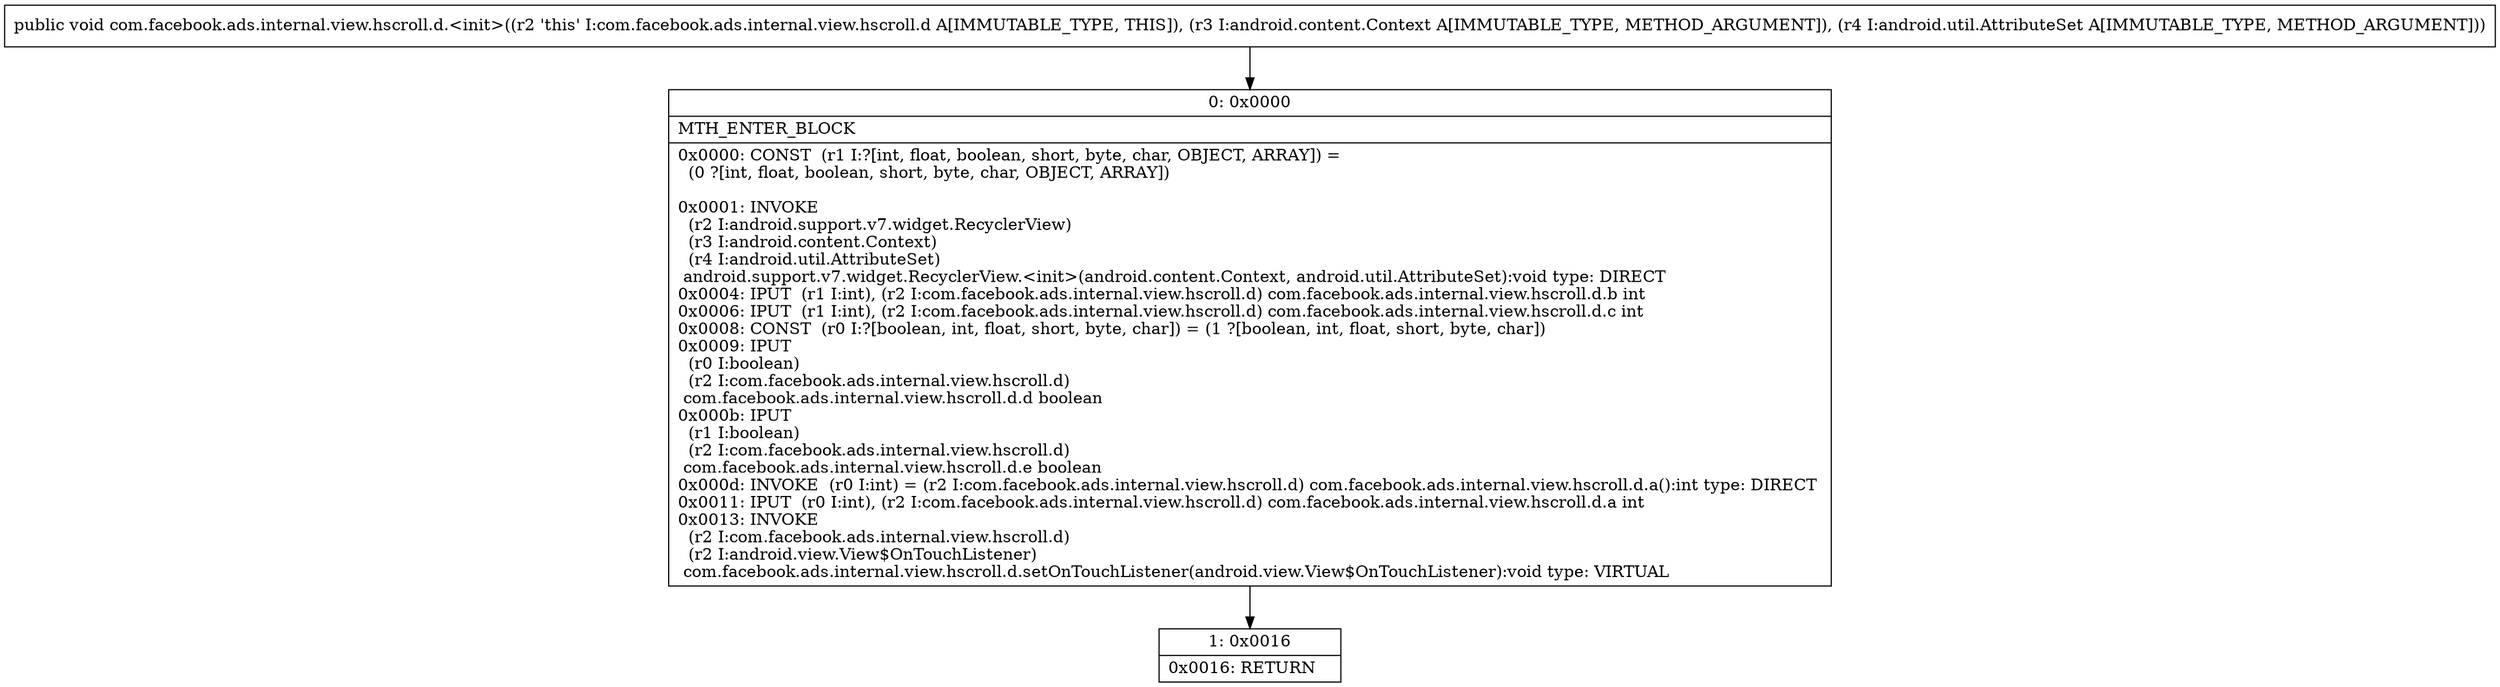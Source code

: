 digraph "CFG forcom.facebook.ads.internal.view.hscroll.d.\<init\>(Landroid\/content\/Context;Landroid\/util\/AttributeSet;)V" {
Node_0 [shape=record,label="{0\:\ 0x0000|MTH_ENTER_BLOCK\l|0x0000: CONST  (r1 I:?[int, float, boolean, short, byte, char, OBJECT, ARRAY]) = \l  (0 ?[int, float, boolean, short, byte, char, OBJECT, ARRAY])\l \l0x0001: INVOKE  \l  (r2 I:android.support.v7.widget.RecyclerView)\l  (r3 I:android.content.Context)\l  (r4 I:android.util.AttributeSet)\l android.support.v7.widget.RecyclerView.\<init\>(android.content.Context, android.util.AttributeSet):void type: DIRECT \l0x0004: IPUT  (r1 I:int), (r2 I:com.facebook.ads.internal.view.hscroll.d) com.facebook.ads.internal.view.hscroll.d.b int \l0x0006: IPUT  (r1 I:int), (r2 I:com.facebook.ads.internal.view.hscroll.d) com.facebook.ads.internal.view.hscroll.d.c int \l0x0008: CONST  (r0 I:?[boolean, int, float, short, byte, char]) = (1 ?[boolean, int, float, short, byte, char]) \l0x0009: IPUT  \l  (r0 I:boolean)\l  (r2 I:com.facebook.ads.internal.view.hscroll.d)\l com.facebook.ads.internal.view.hscroll.d.d boolean \l0x000b: IPUT  \l  (r1 I:boolean)\l  (r2 I:com.facebook.ads.internal.view.hscroll.d)\l com.facebook.ads.internal.view.hscroll.d.e boolean \l0x000d: INVOKE  (r0 I:int) = (r2 I:com.facebook.ads.internal.view.hscroll.d) com.facebook.ads.internal.view.hscroll.d.a():int type: DIRECT \l0x0011: IPUT  (r0 I:int), (r2 I:com.facebook.ads.internal.view.hscroll.d) com.facebook.ads.internal.view.hscroll.d.a int \l0x0013: INVOKE  \l  (r2 I:com.facebook.ads.internal.view.hscroll.d)\l  (r2 I:android.view.View$OnTouchListener)\l com.facebook.ads.internal.view.hscroll.d.setOnTouchListener(android.view.View$OnTouchListener):void type: VIRTUAL \l}"];
Node_1 [shape=record,label="{1\:\ 0x0016|0x0016: RETURN   \l}"];
MethodNode[shape=record,label="{public void com.facebook.ads.internal.view.hscroll.d.\<init\>((r2 'this' I:com.facebook.ads.internal.view.hscroll.d A[IMMUTABLE_TYPE, THIS]), (r3 I:android.content.Context A[IMMUTABLE_TYPE, METHOD_ARGUMENT]), (r4 I:android.util.AttributeSet A[IMMUTABLE_TYPE, METHOD_ARGUMENT])) }"];
MethodNode -> Node_0;
Node_0 -> Node_1;
}

